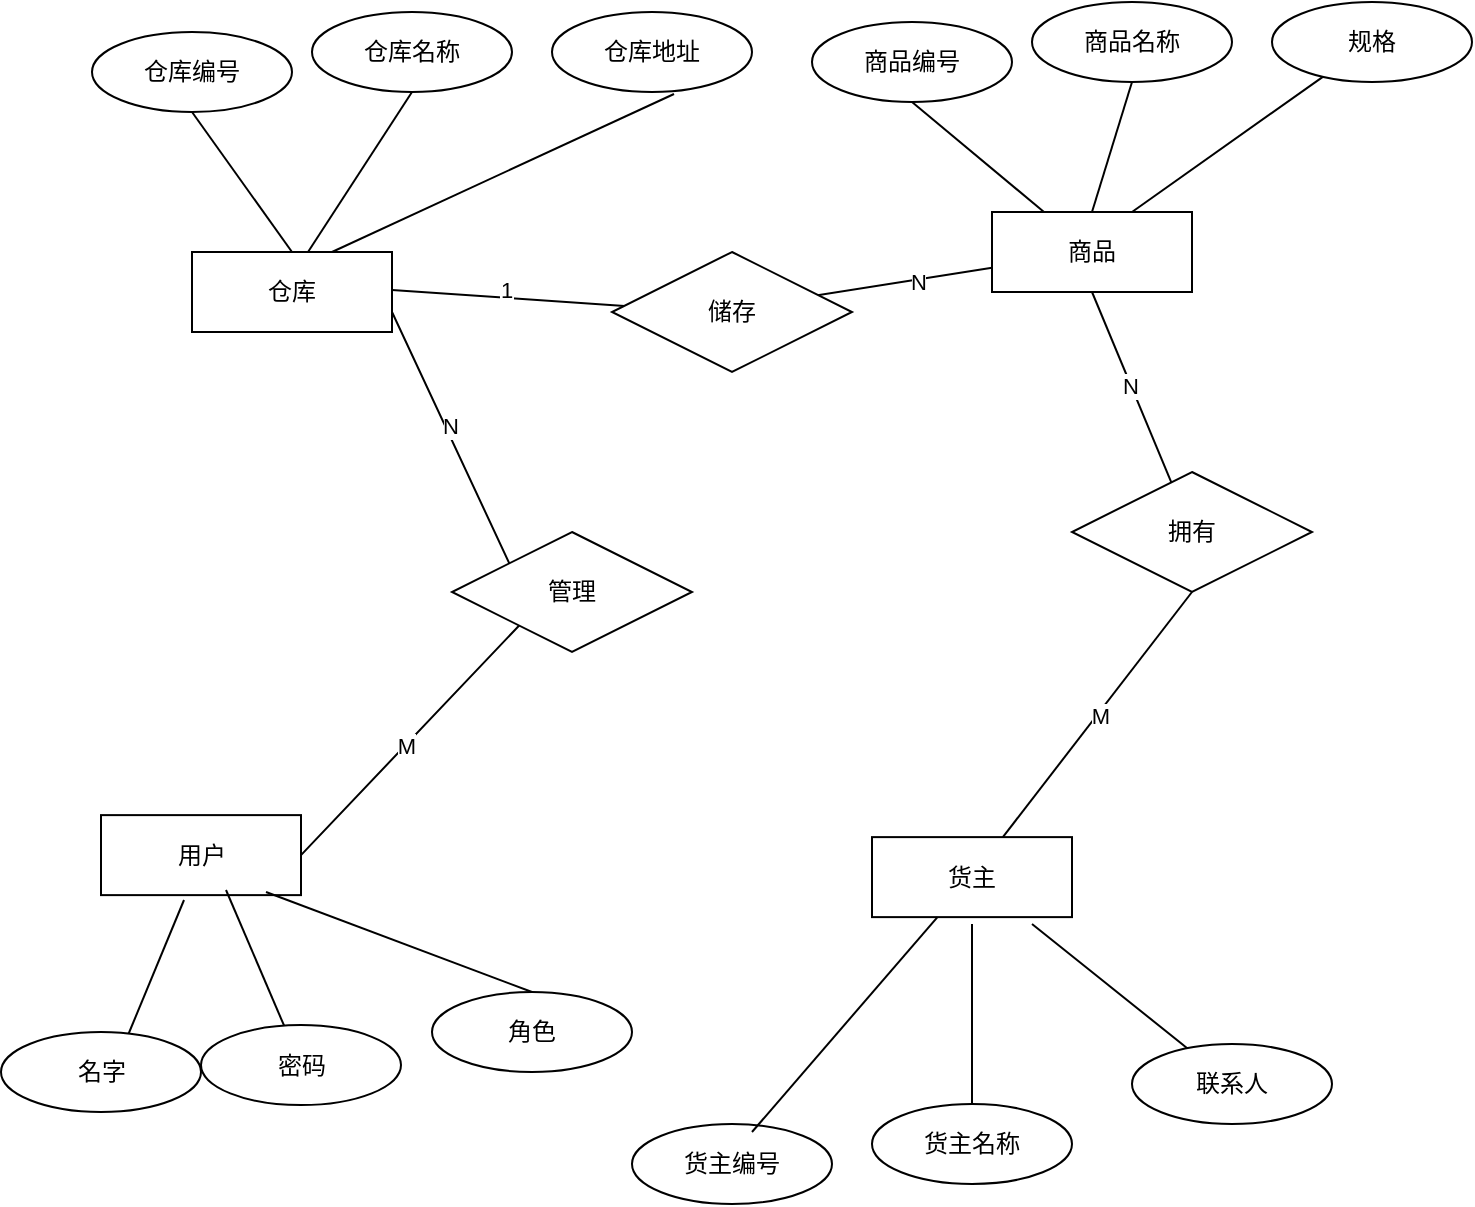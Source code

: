 <mxfile version="26.2.9" pages="2">
  <diagram name="第 1 页" id="iRl5-WZskhOR-WXAQhHo">
    <mxGraphModel dx="1428" dy="766" grid="1" gridSize="10" guides="1" tooltips="1" connect="1" arrows="1" fold="1" page="1" pageScale="1" pageWidth="583" pageHeight="413" math="0" shadow="0">
      <root>
        <mxCell id="0" />
        <mxCell id="1" parent="0" />
        <mxCell id="xO7IIF5kWU0KsEjzhjzZ-7" value="仓库" style="whiteSpace=wrap;html=1;align=center;" parent="1" vertex="1">
          <mxGeometry x="130" y="330" width="100" height="40" as="geometry" />
        </mxCell>
        <mxCell id="xO7IIF5kWU0KsEjzhjzZ-9" value="" style="endArrow=none;html=1;rounded=0;exitX=0.5;exitY=0;exitDx=0;exitDy=0;" parent="1" source="xO7IIF5kWU0KsEjzhjzZ-7" edge="1">
          <mxGeometry relative="1" as="geometry">
            <mxPoint x="190" y="320" as="sourcePoint" />
            <mxPoint x="130" y="260" as="targetPoint" />
          </mxGeometry>
        </mxCell>
        <mxCell id="xO7IIF5kWU0KsEjzhjzZ-10" value="仓库编号" style="ellipse;whiteSpace=wrap;html=1;align=center;" parent="1" vertex="1">
          <mxGeometry x="80" y="220" width="100" height="40" as="geometry" />
        </mxCell>
        <mxCell id="xO7IIF5kWU0KsEjzhjzZ-11" value="仓库名称" style="ellipse;whiteSpace=wrap;html=1;align=center;" parent="1" vertex="1">
          <mxGeometry x="190" y="210" width="100" height="40" as="geometry" />
        </mxCell>
        <mxCell id="xO7IIF5kWU0KsEjzhjzZ-12" value="仓库地址" style="ellipse;whiteSpace=wrap;html=1;align=center;" parent="1" vertex="1">
          <mxGeometry x="310" y="210" width="100" height="40" as="geometry" />
        </mxCell>
        <mxCell id="xO7IIF5kWU0KsEjzhjzZ-13" value="" style="endArrow=none;html=1;rounded=0;entryX=0.5;entryY=1;entryDx=0;entryDy=0;" parent="1" target="xO7IIF5kWU0KsEjzhjzZ-11" edge="1">
          <mxGeometry relative="1" as="geometry">
            <mxPoint x="188" y="330" as="sourcePoint" />
            <mxPoint x="140" y="270" as="targetPoint" />
          </mxGeometry>
        </mxCell>
        <mxCell id="xO7IIF5kWU0KsEjzhjzZ-14" value="" style="endArrow=none;html=1;rounded=0;exitX=0.61;exitY=1.025;exitDx=0;exitDy=0;exitPerimeter=0;" parent="1" source="xO7IIF5kWU0KsEjzhjzZ-12" edge="1">
          <mxGeometry relative="1" as="geometry">
            <mxPoint x="200" y="350" as="sourcePoint" />
            <mxPoint x="200" y="330" as="targetPoint" />
          </mxGeometry>
        </mxCell>
        <mxCell id="cP_37kf4b1ZCx6mV_s7c-8" value="用户" style="whiteSpace=wrap;html=1;align=center;" vertex="1" parent="1">
          <mxGeometry x="84.5" y="611.56" width="100" height="40" as="geometry" />
        </mxCell>
        <mxCell id="cP_37kf4b1ZCx6mV_s7c-9" value="" style="endArrow=none;html=1;rounded=0;exitX=0.415;exitY=1.061;exitDx=0;exitDy=0;entryX=0.625;entryY=0.1;entryDx=0;entryDy=0;entryPerimeter=0;exitPerimeter=0;" edge="1" parent="1" source="cP_37kf4b1ZCx6mV_s7c-8" target="cP_37kf4b1ZCx6mV_s7c-10">
          <mxGeometry relative="1" as="geometry">
            <mxPoint x="144.5" y="601.56" as="sourcePoint" />
            <mxPoint x="84.5" y="541.56" as="targetPoint" />
          </mxGeometry>
        </mxCell>
        <mxCell id="cP_37kf4b1ZCx6mV_s7c-10" value="名字" style="ellipse;whiteSpace=wrap;html=1;align=center;" vertex="1" parent="1">
          <mxGeometry x="34.5" y="720" width="100" height="40" as="geometry" />
        </mxCell>
        <mxCell id="cP_37kf4b1ZCx6mV_s7c-11" value="密码" style="ellipse;whiteSpace=wrap;html=1;align=center;" vertex="1" parent="1">
          <mxGeometry x="134.5" y="716.56" width="100" height="40" as="geometry" />
        </mxCell>
        <mxCell id="cP_37kf4b1ZCx6mV_s7c-12" value="角色" style="ellipse;whiteSpace=wrap;html=1;align=center;" vertex="1" parent="1">
          <mxGeometry x="250" y="700" width="100" height="40" as="geometry" />
        </mxCell>
        <mxCell id="cP_37kf4b1ZCx6mV_s7c-13" value="" style="endArrow=none;html=1;rounded=0;exitX=0.625;exitY=0.936;exitDx=0;exitDy=0;exitPerimeter=0;" edge="1" parent="1" target="cP_37kf4b1ZCx6mV_s7c-11" source="cP_37kf4b1ZCx6mV_s7c-8">
          <mxGeometry relative="1" as="geometry">
            <mxPoint x="142.5" y="611.56" as="sourcePoint" />
            <mxPoint x="94.5" y="551.56" as="targetPoint" />
          </mxGeometry>
        </mxCell>
        <mxCell id="cP_37kf4b1ZCx6mV_s7c-14" value="" style="endArrow=none;html=1;rounded=0;exitX=0.5;exitY=0;exitDx=0;exitDy=0;entryX=0.825;entryY=0.961;entryDx=0;entryDy=0;entryPerimeter=0;" edge="1" parent="1" source="cP_37kf4b1ZCx6mV_s7c-12" target="cP_37kf4b1ZCx6mV_s7c-8">
          <mxGeometry relative="1" as="geometry">
            <mxPoint x="325.5" y="532.56" as="sourcePoint" />
            <mxPoint x="154.5" y="611.56" as="targetPoint" />
          </mxGeometry>
        </mxCell>
        <mxCell id="cP_37kf4b1ZCx6mV_s7c-15" value="" style="endArrow=none;html=1;rounded=0;entryX=1;entryY=0.5;entryDx=0;entryDy=0;exitX=1;exitY=0.75;exitDx=0;exitDy=0;" edge="1" parent="1" source="xO7IIF5kWU0KsEjzhjzZ-7" target="cP_37kf4b1ZCx6mV_s7c-8">
          <mxGeometry relative="1" as="geometry">
            <mxPoint x="240" y="360" as="sourcePoint" />
            <mxPoint x="750" y="450" as="targetPoint" />
            <Array as="points">
              <mxPoint x="300" y="510" />
            </Array>
          </mxGeometry>
        </mxCell>
        <mxCell id="cP_37kf4b1ZCx6mV_s7c-16" value="M" style="edgeLabel;html=1;align=center;verticalAlign=middle;resizable=0;points=[];" vertex="1" connectable="0" parent="cP_37kf4b1ZCx6mV_s7c-15">
          <mxGeometry x="0.549" relative="1" as="geometry">
            <mxPoint as="offset" />
          </mxGeometry>
        </mxCell>
        <mxCell id="cP_37kf4b1ZCx6mV_s7c-19" value="N" style="edgeLabel;html=1;align=center;verticalAlign=middle;resizable=0;points=[];" vertex="1" connectable="0" parent="cP_37kf4b1ZCx6mV_s7c-15">
          <mxGeometry x="-0.615" y="2" relative="1" as="geometry">
            <mxPoint as="offset" />
          </mxGeometry>
        </mxCell>
        <mxCell id="cP_37kf4b1ZCx6mV_s7c-18" value="管理" style="shape=rhombus;perimeter=rhombusPerimeter;whiteSpace=wrap;html=1;align=center;" vertex="1" parent="1">
          <mxGeometry x="260" y="470" width="120" height="60" as="geometry" />
        </mxCell>
        <mxCell id="cP_37kf4b1ZCx6mV_s7c-20" value="商品" style="whiteSpace=wrap;html=1;align=center;" vertex="1" parent="1">
          <mxGeometry x="530" y="310" width="100" height="40" as="geometry" />
        </mxCell>
        <mxCell id="cP_37kf4b1ZCx6mV_s7c-21" value="商品编号" style="ellipse;whiteSpace=wrap;html=1;align=center;" vertex="1" parent="1">
          <mxGeometry x="440" y="215" width="100" height="40" as="geometry" />
        </mxCell>
        <mxCell id="cP_37kf4b1ZCx6mV_s7c-22" value="商品名称" style="ellipse;whiteSpace=wrap;html=1;align=center;" vertex="1" parent="1">
          <mxGeometry x="550" y="205" width="100" height="40" as="geometry" />
        </mxCell>
        <mxCell id="cP_37kf4b1ZCx6mV_s7c-23" value="规格" style="ellipse;whiteSpace=wrap;html=1;align=center;" vertex="1" parent="1">
          <mxGeometry x="670" y="205" width="100" height="40" as="geometry" />
        </mxCell>
        <mxCell id="cP_37kf4b1ZCx6mV_s7c-24" value="" style="endArrow=none;html=1;rounded=0;exitX=0.5;exitY=1;exitDx=0;exitDy=0;" edge="1" parent="1" source="cP_37kf4b1ZCx6mV_s7c-21" target="cP_37kf4b1ZCx6mV_s7c-20">
          <mxGeometry relative="1" as="geometry">
            <mxPoint x="490" y="260" as="sourcePoint" />
            <mxPoint x="900" y="450" as="targetPoint" />
          </mxGeometry>
        </mxCell>
        <mxCell id="cP_37kf4b1ZCx6mV_s7c-25" value="" style="endArrow=none;html=1;rounded=0;exitX=0.5;exitY=1;exitDx=0;exitDy=0;entryX=0.5;entryY=0;entryDx=0;entryDy=0;" edge="1" parent="1" source="cP_37kf4b1ZCx6mV_s7c-22" target="cP_37kf4b1ZCx6mV_s7c-20">
          <mxGeometry relative="1" as="geometry">
            <mxPoint x="500" y="265" as="sourcePoint" />
            <mxPoint x="566" y="320" as="targetPoint" />
          </mxGeometry>
        </mxCell>
        <mxCell id="cP_37kf4b1ZCx6mV_s7c-26" value="" style="endArrow=none;html=1;rounded=0;" edge="1" parent="1" source="cP_37kf4b1ZCx6mV_s7c-23">
          <mxGeometry relative="1" as="geometry">
            <mxPoint x="610" y="255" as="sourcePoint" />
            <mxPoint x="600" y="310" as="targetPoint" />
          </mxGeometry>
        </mxCell>
        <mxCell id="cP_37kf4b1ZCx6mV_s7c-27" value="" style="endArrow=none;html=1;rounded=0;" edge="1" parent="1" target="cP_37kf4b1ZCx6mV_s7c-20">
          <mxGeometry relative="1" as="geometry">
            <mxPoint x="230" y="349" as="sourcePoint" />
            <mxPoint x="390" y="349" as="targetPoint" />
            <Array as="points">
              <mxPoint x="390" y="360" />
            </Array>
          </mxGeometry>
        </mxCell>
        <mxCell id="cP_37kf4b1ZCx6mV_s7c-29" value="1" style="edgeLabel;html=1;align=center;verticalAlign=middle;resizable=0;points=[];" vertex="1" connectable="0" parent="cP_37kf4b1ZCx6mV_s7c-27">
          <mxGeometry x="-0.624" y="4" relative="1" as="geometry">
            <mxPoint as="offset" />
          </mxGeometry>
        </mxCell>
        <mxCell id="cP_37kf4b1ZCx6mV_s7c-30" value="N" style="edgeLabel;html=1;align=center;verticalAlign=middle;resizable=0;points=[];" vertex="1" connectable="0" parent="cP_37kf4b1ZCx6mV_s7c-27">
          <mxGeometry x="0.751" y="-1" relative="1" as="geometry">
            <mxPoint as="offset" />
          </mxGeometry>
        </mxCell>
        <mxCell id="cP_37kf4b1ZCx6mV_s7c-28" value="储存" style="shape=rhombus;perimeter=rhombusPerimeter;whiteSpace=wrap;html=1;align=center;" vertex="1" parent="1">
          <mxGeometry x="340" y="330" width="120" height="60" as="geometry" />
        </mxCell>
        <mxCell id="cP_37kf4b1ZCx6mV_s7c-31" value="货主" style="whiteSpace=wrap;html=1;align=center;" vertex="1" parent="1">
          <mxGeometry x="470" y="622.56" width="100" height="40" as="geometry" />
        </mxCell>
        <mxCell id="cP_37kf4b1ZCx6mV_s7c-32" value="货主编号" style="ellipse;whiteSpace=wrap;html=1;align=center;" vertex="1" parent="1">
          <mxGeometry x="350" y="766" width="100" height="40" as="geometry" />
        </mxCell>
        <mxCell id="cP_37kf4b1ZCx6mV_s7c-33" value="货主名称" style="ellipse;whiteSpace=wrap;html=1;align=center;" vertex="1" parent="1">
          <mxGeometry x="470" y="756" width="100" height="40" as="geometry" />
        </mxCell>
        <mxCell id="cP_37kf4b1ZCx6mV_s7c-34" value="联系人" style="ellipse;whiteSpace=wrap;html=1;align=center;" vertex="1" parent="1">
          <mxGeometry x="600" y="726" width="100" height="40" as="geometry" />
        </mxCell>
        <mxCell id="cP_37kf4b1ZCx6mV_s7c-35" value="" style="endArrow=none;html=1;rounded=0;exitX=0.6;exitY=0.1;exitDx=0;exitDy=0;exitPerimeter=0;" edge="1" parent="1" source="cP_37kf4b1ZCx6mV_s7c-32" target="cP_37kf4b1ZCx6mV_s7c-31">
          <mxGeometry relative="1" as="geometry">
            <mxPoint x="430" y="572.56" as="sourcePoint" />
            <mxPoint x="840" y="762.56" as="targetPoint" />
          </mxGeometry>
        </mxCell>
        <mxCell id="cP_37kf4b1ZCx6mV_s7c-36" value="" style="endArrow=none;html=1;rounded=0;" edge="1" parent="1">
          <mxGeometry relative="1" as="geometry">
            <mxPoint x="520" y="756" as="sourcePoint" />
            <mxPoint x="520" y="666" as="targetPoint" />
          </mxGeometry>
        </mxCell>
        <mxCell id="cP_37kf4b1ZCx6mV_s7c-37" value="" style="endArrow=none;html=1;rounded=0;" edge="1" parent="1" source="cP_37kf4b1ZCx6mV_s7c-34">
          <mxGeometry relative="1" as="geometry">
            <mxPoint x="550" y="567.56" as="sourcePoint" />
            <mxPoint x="550" y="666" as="targetPoint" />
          </mxGeometry>
        </mxCell>
        <mxCell id="cP_37kf4b1ZCx6mV_s7c-39" value="" style="endArrow=none;html=1;rounded=0;entryX=0.5;entryY=1;entryDx=0;entryDy=0;" edge="1" parent="1" source="cP_37kf4b1ZCx6mV_s7c-41" target="cP_37kf4b1ZCx6mV_s7c-20">
          <mxGeometry relative="1" as="geometry">
            <mxPoint x="670" y="470" as="sourcePoint" />
            <mxPoint x="830" y="470" as="targetPoint" />
            <Array as="points" />
          </mxGeometry>
        </mxCell>
        <mxCell id="cP_37kf4b1ZCx6mV_s7c-42" value="N" style="edgeLabel;html=1;align=center;verticalAlign=middle;resizable=0;points=[];" vertex="1" connectable="0" parent="cP_37kf4b1ZCx6mV_s7c-39">
          <mxGeometry x="0.018" y="1" relative="1" as="geometry">
            <mxPoint as="offset" />
          </mxGeometry>
        </mxCell>
        <mxCell id="cP_37kf4b1ZCx6mV_s7c-40" value="" style="endArrow=none;html=1;rounded=0;entryX=0.5;entryY=1;entryDx=0;entryDy=0;" edge="1" parent="1" source="cP_37kf4b1ZCx6mV_s7c-31" target="cP_37kf4b1ZCx6mV_s7c-41">
          <mxGeometry relative="1" as="geometry">
            <mxPoint x="652" y="685" as="sourcePoint" />
            <mxPoint x="580" y="350" as="targetPoint" />
            <Array as="points" />
          </mxGeometry>
        </mxCell>
        <mxCell id="cP_37kf4b1ZCx6mV_s7c-43" value="M" style="edgeLabel;html=1;align=center;verticalAlign=middle;resizable=0;points=[];" vertex="1" connectable="0" parent="cP_37kf4b1ZCx6mV_s7c-40">
          <mxGeometry x="-0.004" y="-1" relative="1" as="geometry">
            <mxPoint as="offset" />
          </mxGeometry>
        </mxCell>
        <mxCell id="cP_37kf4b1ZCx6mV_s7c-41" value="拥有" style="shape=rhombus;perimeter=rhombusPerimeter;whiteSpace=wrap;html=1;align=center;" vertex="1" parent="1">
          <mxGeometry x="570" y="440" width="120" height="60" as="geometry" />
        </mxCell>
      </root>
    </mxGraphModel>
  </diagram>
  <diagram id="1rXLoHWWc9XeZz1ofWJr" name="第 2 页">
    <mxGraphModel dx="1428" dy="766" grid="1" gridSize="10" guides="1" tooltips="1" connect="1" arrows="1" fold="1" page="1" pageScale="1" pageWidth="827" pageHeight="1169" math="0" shadow="0">
      <root>
        <mxCell id="0" />
        <mxCell id="1" parent="0" />
      </root>
    </mxGraphModel>
  </diagram>
</mxfile>
